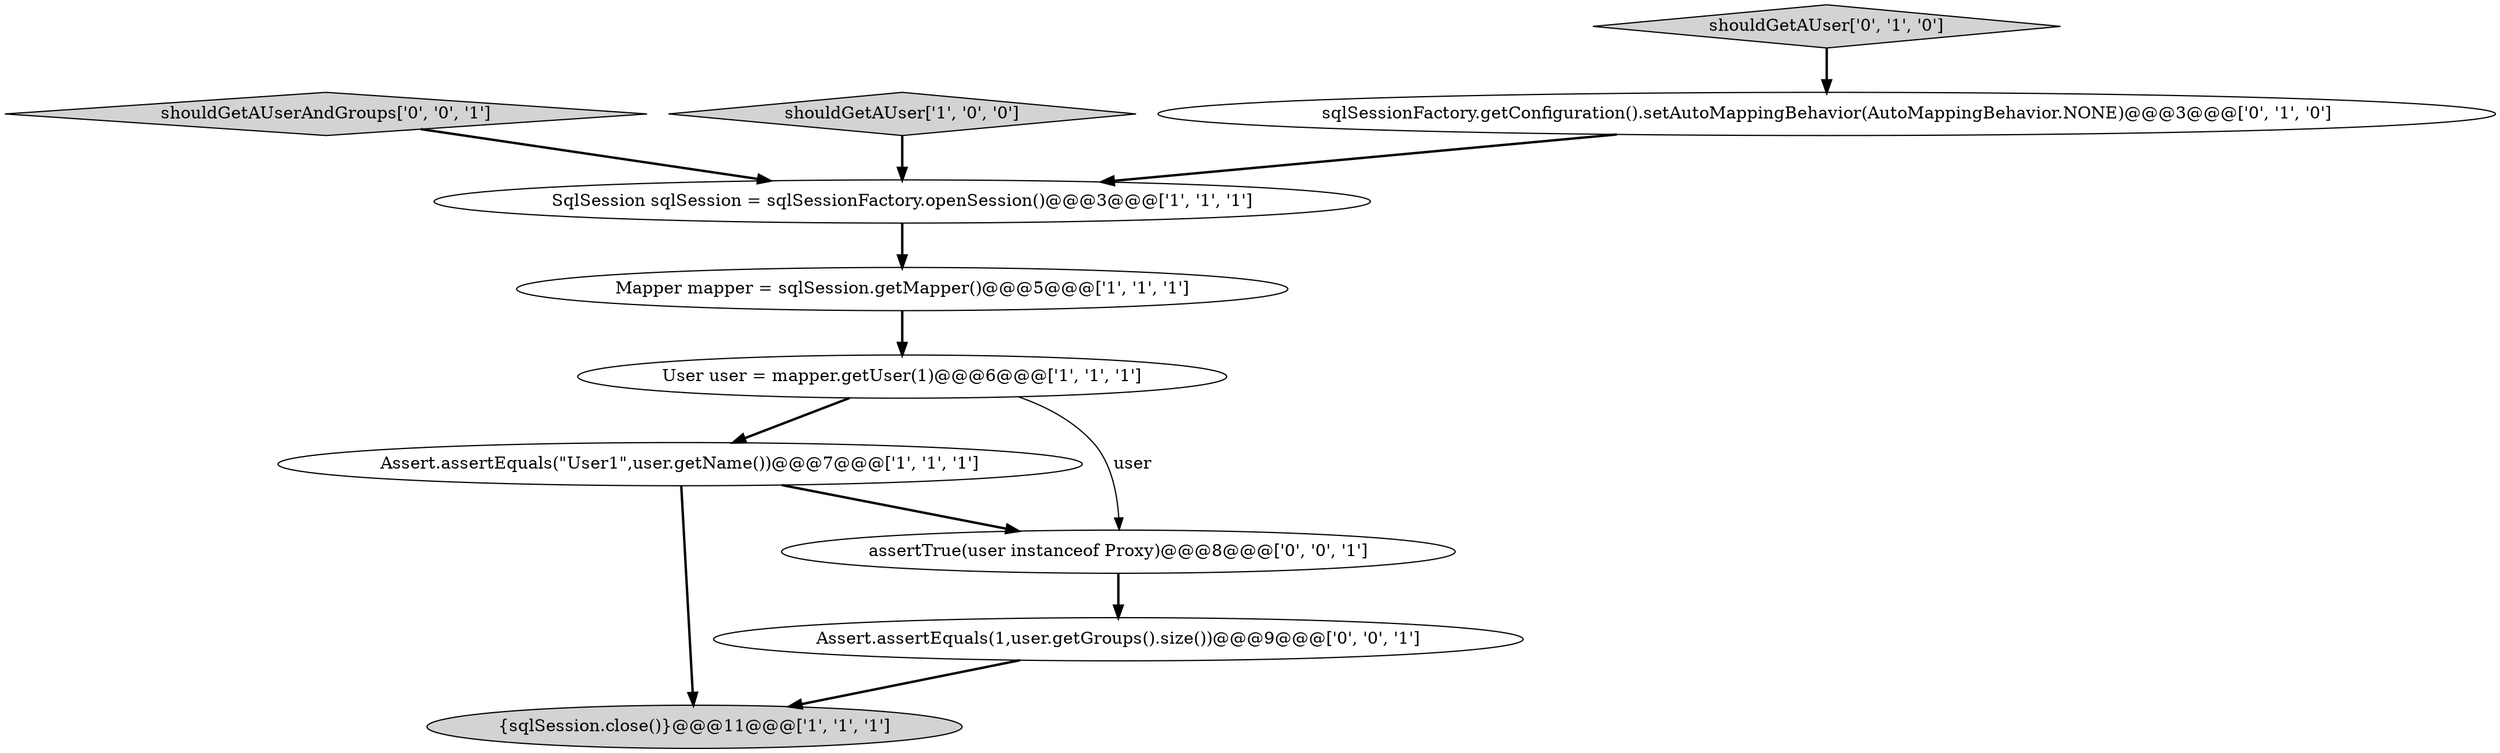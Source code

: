 digraph {
5 [style = filled, label = "Mapper mapper = sqlSession.getMapper()@@@5@@@['1', '1', '1']", fillcolor = white, shape = ellipse image = "AAA0AAABBB1BBB"];
3 [style = filled, label = "Assert.assertEquals(\"User1\",user.getName())@@@7@@@['1', '1', '1']", fillcolor = white, shape = ellipse image = "AAA0AAABBB1BBB"];
8 [style = filled, label = "assertTrue(user instanceof Proxy)@@@8@@@['0', '0', '1']", fillcolor = white, shape = ellipse image = "AAA0AAABBB3BBB"];
10 [style = filled, label = "shouldGetAUserAndGroups['0', '0', '1']", fillcolor = lightgray, shape = diamond image = "AAA0AAABBB3BBB"];
9 [style = filled, label = "Assert.assertEquals(1,user.getGroups().size())@@@9@@@['0', '0', '1']", fillcolor = white, shape = ellipse image = "AAA0AAABBB3BBB"];
2 [style = filled, label = "shouldGetAUser['1', '0', '0']", fillcolor = lightgray, shape = diamond image = "AAA0AAABBB1BBB"];
1 [style = filled, label = "User user = mapper.getUser(1)@@@6@@@['1', '1', '1']", fillcolor = white, shape = ellipse image = "AAA0AAABBB1BBB"];
7 [style = filled, label = "sqlSessionFactory.getConfiguration().setAutoMappingBehavior(AutoMappingBehavior.NONE)@@@3@@@['0', '1', '0']", fillcolor = white, shape = ellipse image = "AAA1AAABBB2BBB"];
4 [style = filled, label = "{sqlSession.close()}@@@11@@@['1', '1', '1']", fillcolor = lightgray, shape = ellipse image = "AAA0AAABBB1BBB"];
6 [style = filled, label = "shouldGetAUser['0', '1', '0']", fillcolor = lightgray, shape = diamond image = "AAA0AAABBB2BBB"];
0 [style = filled, label = "SqlSession sqlSession = sqlSessionFactory.openSession()@@@3@@@['1', '1', '1']", fillcolor = white, shape = ellipse image = "AAA0AAABBB1BBB"];
2->0 [style = bold, label=""];
1->3 [style = bold, label=""];
0->5 [style = bold, label=""];
6->7 [style = bold, label=""];
8->9 [style = bold, label=""];
1->8 [style = solid, label="user"];
9->4 [style = bold, label=""];
7->0 [style = bold, label=""];
3->4 [style = bold, label=""];
3->8 [style = bold, label=""];
10->0 [style = bold, label=""];
5->1 [style = bold, label=""];
}
